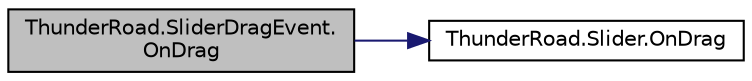 digraph "ThunderRoad.SliderDragEvent.OnDrag"
{
 // LATEX_PDF_SIZE
  edge [fontname="Helvetica",fontsize="10",labelfontname="Helvetica",labelfontsize="10"];
  node [fontname="Helvetica",fontsize="10",shape=record];
  rankdir="LR";
  Node1 [label="ThunderRoad.SliderDragEvent.\lOnDrag",height=0.2,width=0.4,color="black", fillcolor="grey75", style="filled", fontcolor="black",tooltip="Called when [drag]."];
  Node1 -> Node2 [color="midnightblue",fontsize="10",style="solid",fontname="Helvetica"];
  Node2 [label="ThunderRoad.Slider.OnDrag",height=0.2,width=0.4,color="black", fillcolor="white", style="filled",URL="$class_thunder_road_1_1_slider.html#a439ca2ae4f13f4949913f6da499b27f8",tooltip=" "];
}
